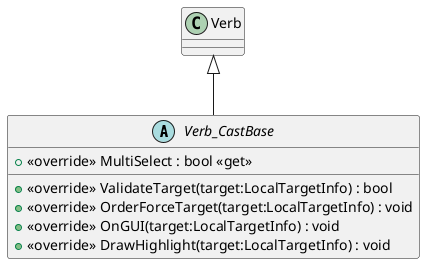 @startuml
abstract class Verb_CastBase {
    + <<override>> MultiSelect : bool <<get>>
    + <<override>> ValidateTarget(target:LocalTargetInfo) : bool
    + <<override>> OrderForceTarget(target:LocalTargetInfo) : void
    + <<override>> OnGUI(target:LocalTargetInfo) : void
    + <<override>> DrawHighlight(target:LocalTargetInfo) : void
}
Verb <|-- Verb_CastBase
@enduml
